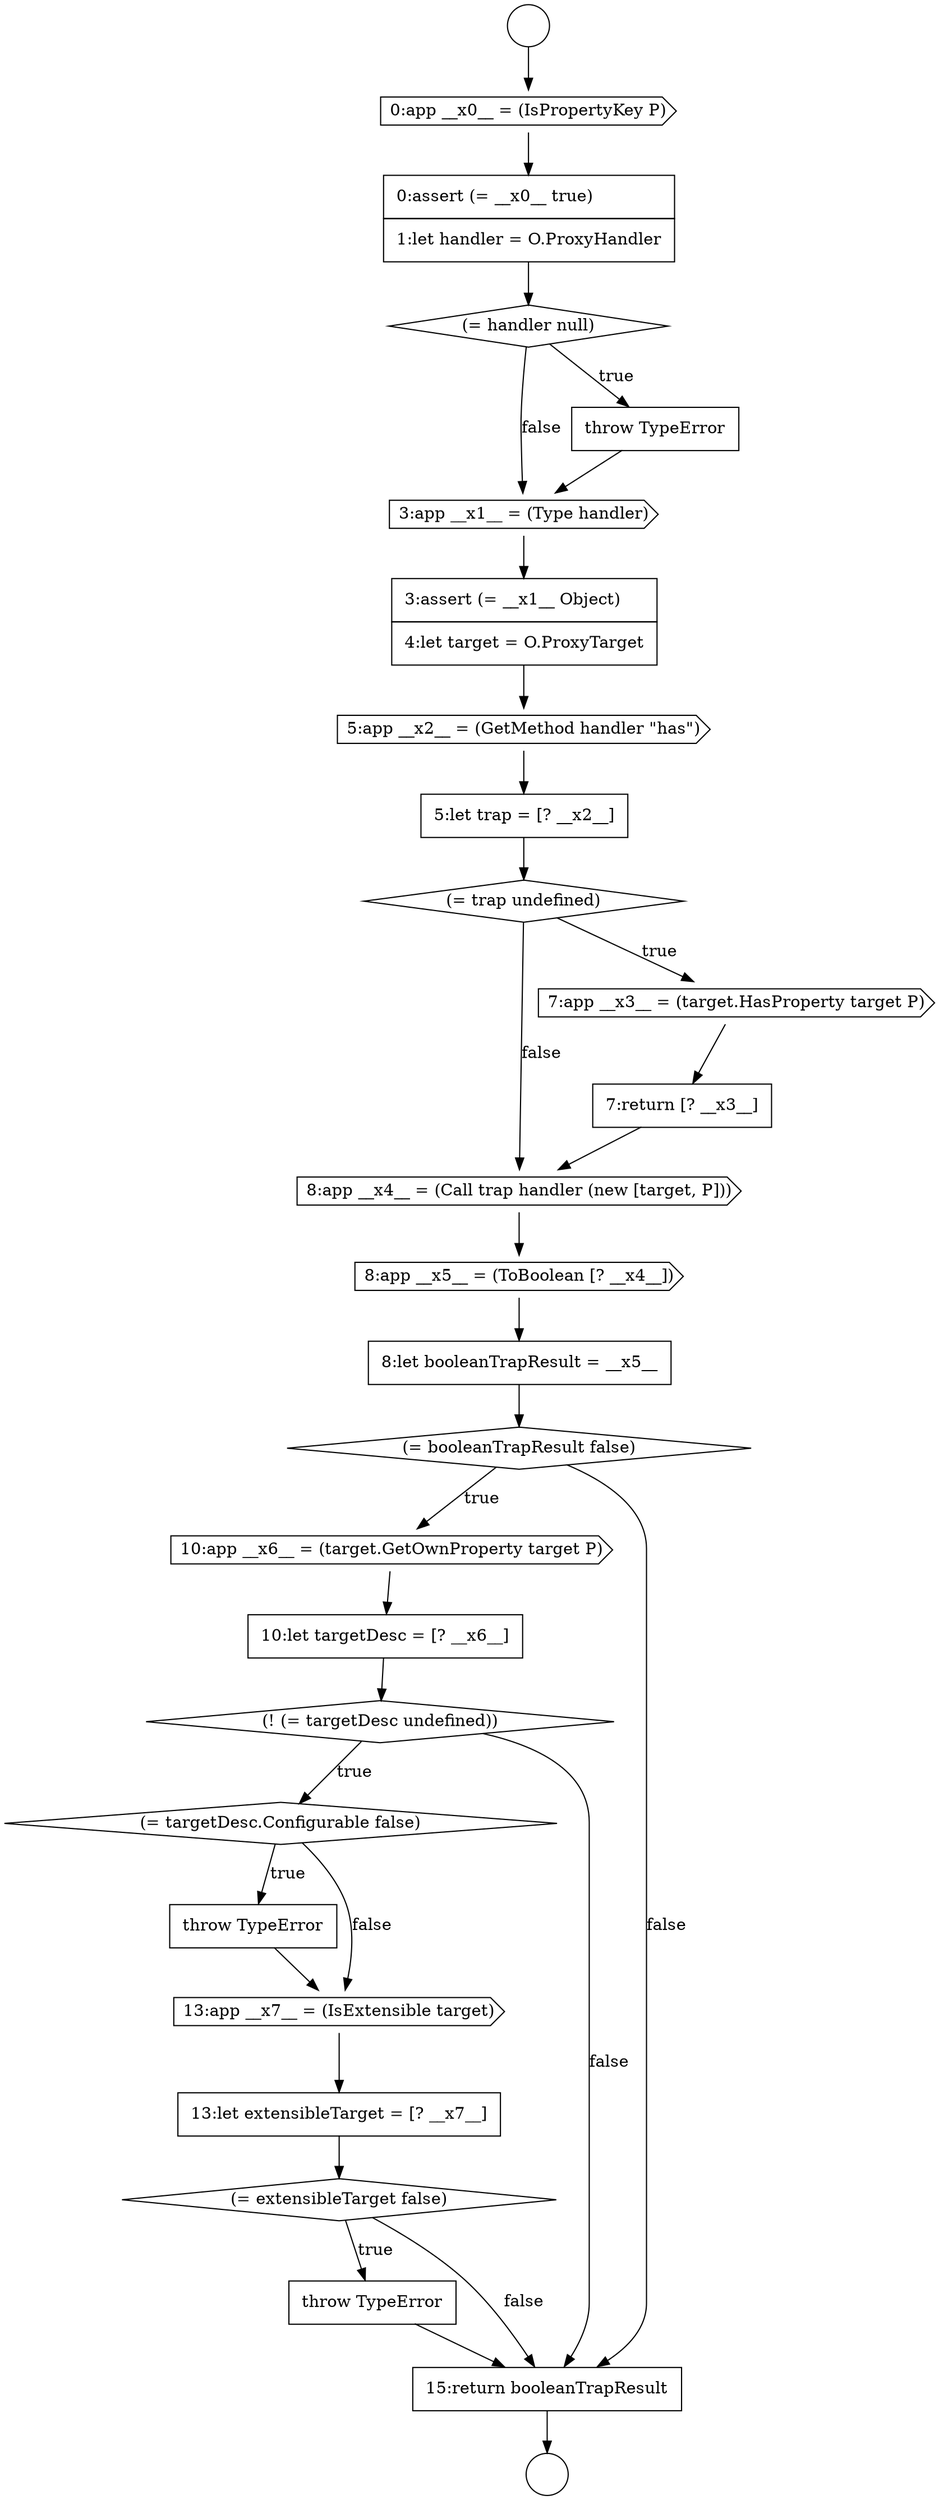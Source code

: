 digraph {
  node2822 [shape=none, margin=0, label=<<font color="black">
    <table border="0" cellborder="1" cellspacing="0" cellpadding="10">
      <tr><td align="left">throw TypeError</td></tr>
    </table>
  </font>> color="black" fillcolor="white" style=filled]
  node2808 [shape=none, margin=0, label=<<font color="black">
    <table border="0" cellborder="1" cellspacing="0" cellpadding="10">
      <tr><td align="left">3:assert (= __x1__ Object)</td></tr>
      <tr><td align="left">4:let target = O.ProxyTarget</td></tr>
    </table>
  </font>> color="black" fillcolor="white" style=filled]
  node2814 [shape=cds, label=<<font color="black">8:app __x4__ = (Call trap handler (new [target, P]))</font>> color="black" fillcolor="white" style=filled]
  node2805 [shape=diamond, label=<<font color="black">(= handler null)</font>> color="black" fillcolor="white" style=filled]
  node2801 [shape=circle label=" " color="black" fillcolor="white" style=filled]
  node2813 [shape=none, margin=0, label=<<font color="black">
    <table border="0" cellborder="1" cellspacing="0" cellpadding="10">
      <tr><td align="left">7:return [? __x3__]</td></tr>
    </table>
  </font>> color="black" fillcolor="white" style=filled]
  node2802 [shape=circle label=" " color="black" fillcolor="white" style=filled]
  node2816 [shape=none, margin=0, label=<<font color="black">
    <table border="0" cellborder="1" cellspacing="0" cellpadding="10">
      <tr><td align="left">8:let booleanTrapResult = __x5__</td></tr>
    </table>
  </font>> color="black" fillcolor="white" style=filled]
  node2821 [shape=diamond, label=<<font color="black">(= targetDesc.Configurable false)</font>> color="black" fillcolor="white" style=filled]
  node2807 [shape=cds, label=<<font color="black">3:app __x1__ = (Type handler)</font>> color="black" fillcolor="white" style=filled]
  node2818 [shape=cds, label=<<font color="black">10:app __x6__ = (target.GetOwnProperty target P)</font>> color="black" fillcolor="white" style=filled]
  node2815 [shape=cds, label=<<font color="black">8:app __x5__ = (ToBoolean [? __x4__])</font>> color="black" fillcolor="white" style=filled]
  node2825 [shape=diamond, label=<<font color="black">(= extensibleTarget false)</font>> color="black" fillcolor="white" style=filled]
  node2819 [shape=none, margin=0, label=<<font color="black">
    <table border="0" cellborder="1" cellspacing="0" cellpadding="10">
      <tr><td align="left">10:let targetDesc = [? __x6__]</td></tr>
    </table>
  </font>> color="black" fillcolor="white" style=filled]
  node2809 [shape=cds, label=<<font color="black">5:app __x2__ = (GetMethod handler &quot;has&quot;)</font>> color="black" fillcolor="white" style=filled]
  node2804 [shape=none, margin=0, label=<<font color="black">
    <table border="0" cellborder="1" cellspacing="0" cellpadding="10">
      <tr><td align="left">0:assert (= __x0__ true)</td></tr>
      <tr><td align="left">1:let handler = O.ProxyHandler</td></tr>
    </table>
  </font>> color="black" fillcolor="white" style=filled]
  node2826 [shape=none, margin=0, label=<<font color="black">
    <table border="0" cellborder="1" cellspacing="0" cellpadding="10">
      <tr><td align="left">throw TypeError</td></tr>
    </table>
  </font>> color="black" fillcolor="white" style=filled]
  node2820 [shape=diamond, label=<<font color="black">(! (= targetDesc undefined))</font>> color="black" fillcolor="white" style=filled]
  node2806 [shape=none, margin=0, label=<<font color="black">
    <table border="0" cellborder="1" cellspacing="0" cellpadding="10">
      <tr><td align="left">throw TypeError</td></tr>
    </table>
  </font>> color="black" fillcolor="white" style=filled]
  node2817 [shape=diamond, label=<<font color="black">(= booleanTrapResult false)</font>> color="black" fillcolor="white" style=filled]
  node2827 [shape=none, margin=0, label=<<font color="black">
    <table border="0" cellborder="1" cellspacing="0" cellpadding="10">
      <tr><td align="left">15:return booleanTrapResult</td></tr>
    </table>
  </font>> color="black" fillcolor="white" style=filled]
  node2824 [shape=none, margin=0, label=<<font color="black">
    <table border="0" cellborder="1" cellspacing="0" cellpadding="10">
      <tr><td align="left">13:let extensibleTarget = [? __x7__]</td></tr>
    </table>
  </font>> color="black" fillcolor="white" style=filled]
  node2812 [shape=cds, label=<<font color="black">7:app __x3__ = (target.HasProperty target P)</font>> color="black" fillcolor="white" style=filled]
  node2823 [shape=cds, label=<<font color="black">13:app __x7__ = (IsExtensible target)</font>> color="black" fillcolor="white" style=filled]
  node2811 [shape=diamond, label=<<font color="black">(= trap undefined)</font>> color="black" fillcolor="white" style=filled]
  node2810 [shape=none, margin=0, label=<<font color="black">
    <table border="0" cellborder="1" cellspacing="0" cellpadding="10">
      <tr><td align="left">5:let trap = [? __x2__]</td></tr>
    </table>
  </font>> color="black" fillcolor="white" style=filled]
  node2803 [shape=cds, label=<<font color="black">0:app __x0__ = (IsPropertyKey P)</font>> color="black" fillcolor="white" style=filled]
  node2827 -> node2802 [ color="black"]
  node2819 -> node2820 [ color="black"]
  node2812 -> node2813 [ color="black"]
  node2820 -> node2821 [label=<<font color="black">true</font>> color="black"]
  node2820 -> node2827 [label=<<font color="black">false</font>> color="black"]
  node2813 -> node2814 [ color="black"]
  node2801 -> node2803 [ color="black"]
  node2805 -> node2806 [label=<<font color="black">true</font>> color="black"]
  node2805 -> node2807 [label=<<font color="black">false</font>> color="black"]
  node2825 -> node2826 [label=<<font color="black">true</font>> color="black"]
  node2825 -> node2827 [label=<<font color="black">false</font>> color="black"]
  node2808 -> node2809 [ color="black"]
  node2816 -> node2817 [ color="black"]
  node2814 -> node2815 [ color="black"]
  node2817 -> node2818 [label=<<font color="black">true</font>> color="black"]
  node2817 -> node2827 [label=<<font color="black">false</font>> color="black"]
  node2807 -> node2808 [ color="black"]
  node2809 -> node2810 [ color="black"]
  node2810 -> node2811 [ color="black"]
  node2822 -> node2823 [ color="black"]
  node2811 -> node2812 [label=<<font color="black">true</font>> color="black"]
  node2811 -> node2814 [label=<<font color="black">false</font>> color="black"]
  node2815 -> node2816 [ color="black"]
  node2824 -> node2825 [ color="black"]
  node2826 -> node2827 [ color="black"]
  node2804 -> node2805 [ color="black"]
  node2823 -> node2824 [ color="black"]
  node2806 -> node2807 [ color="black"]
  node2821 -> node2822 [label=<<font color="black">true</font>> color="black"]
  node2821 -> node2823 [label=<<font color="black">false</font>> color="black"]
  node2818 -> node2819 [ color="black"]
  node2803 -> node2804 [ color="black"]
}
